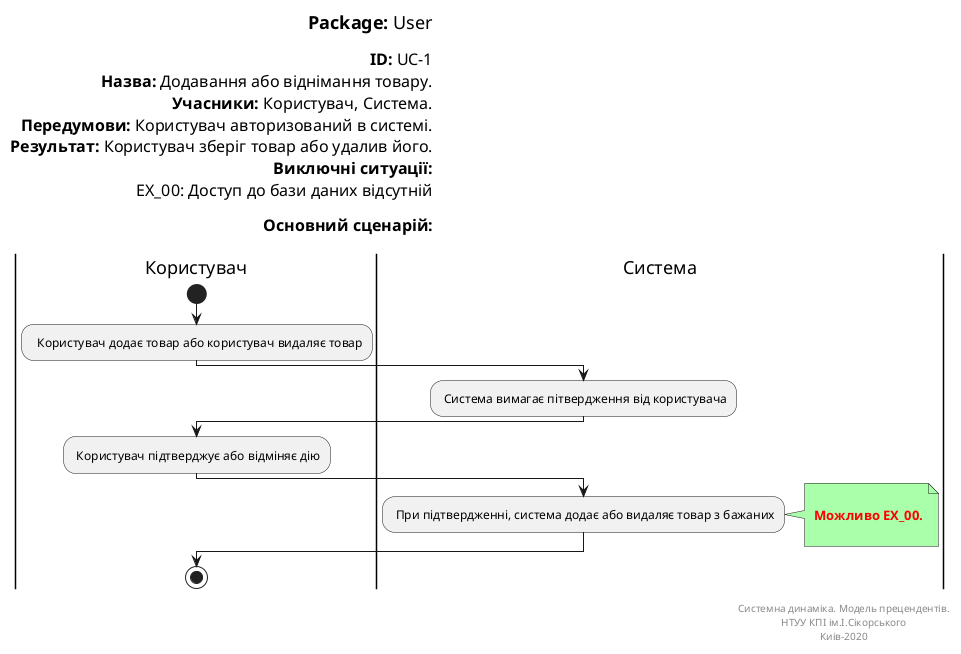 @startuml
left header
<font color=000 size=18><b>Package:</b> User

<font color=000 size=16><b>ID:</b> UC-1
<font color=000 size=16><b>Назва:</b> Додавання або віднімання товару.
<font color=000 size=16><b>Учасники:</b> Користувач, Система.
<font color=000 size=16><b>Передумови:</b> Користувач авторизований в системі.
<font color=000 size=16><b>Результат:</b> Користувач зберіг товар або удалив його.
<font color=000 size=16><b>Виключні ситуації:</b>
<font color=000 size=16> EX_00: Доступ до бази даних відсутній

<font color=000 size=16><b>Основний сценарій:</b>

end header

|Користувач|
start
:  Користувач додає товар або користувач видаляє товар;

|Система|
: Система вимагає пітвердження від користувача;

|Користувач|
: Користувач підтверджує або відміняє дію;

|Система|
: При підтвердженні, система додає або видаляє товар з бажаних;
note right #aaffaa

<font color=red><b> Можливо EX_00.

end note

|Користувач|
stop;

right footer

Системна динаміка. Модель прецендентів.
НТУУ КПІ ім.І.Сікорського
Киів-2020
end footer
@enduml
